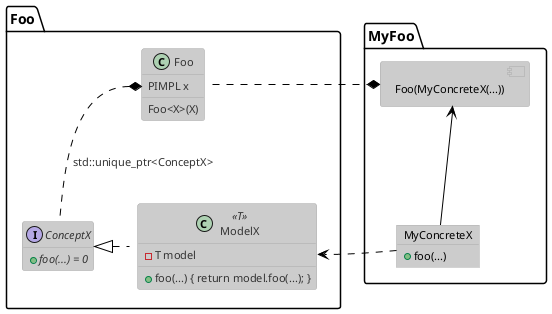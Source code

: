 @startuml
!theme reddress-lightblue

hide empty attributes

package Foo {
  class FooCode as "Foo" {
    Foo<X>(X)
    PIMPL x
	}

	interface ConceptX {
		+{abstract} foo(...) = 0
	}


	class ModelX <<T>> {
		+ foo(...) { return model.foo(...); }
		- T model
	}
}

package "MyFoo" {
  component MyFooCode as "Foo(MyConcreteX(...))" {    
  }

	object MyConcreteX {
		+ foo(...)
	}
}

FooCode::PIMPL *.d. ConceptX : std::unique_ptr<ConceptX>
ConceptX <|.r. ModelX
MyConcreteX .r.> ModelX::model
MyFooCode *.l. FooCode
MyFooCode <-d- MyConcreteX
@enduml
